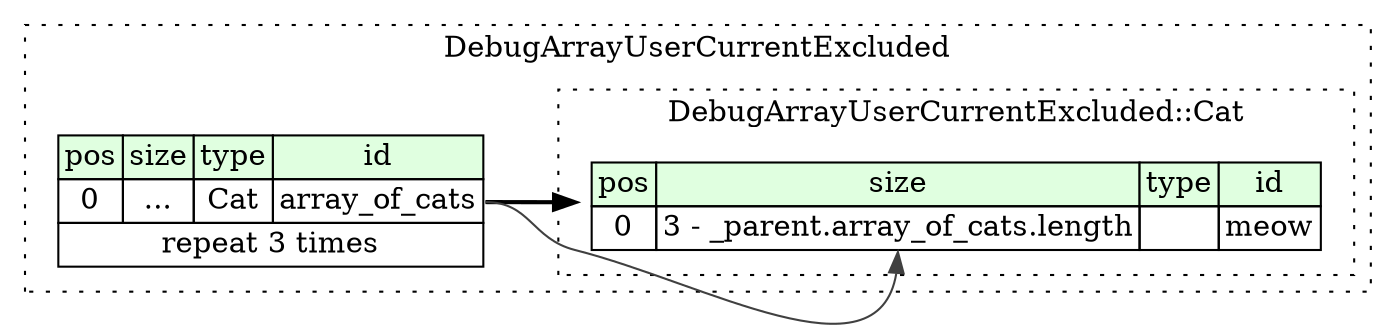 digraph {
	rankdir=LR;
	node [shape=plaintext];
	subgraph cluster__debug_array_user_current_excluded {
		label="DebugArrayUserCurrentExcluded";
		graph[style=dotted];

		debug_array_user_current_excluded__seq [label=<<TABLE BORDER="0" CELLBORDER="1" CELLSPACING="0">
			<TR><TD BGCOLOR="#E0FFE0">pos</TD><TD BGCOLOR="#E0FFE0">size</TD><TD BGCOLOR="#E0FFE0">type</TD><TD BGCOLOR="#E0FFE0">id</TD></TR>
			<TR><TD PORT="array_of_cats_pos">0</TD><TD PORT="array_of_cats_size">...</TD><TD>Cat</TD><TD PORT="array_of_cats_type">array_of_cats</TD></TR>
			<TR><TD COLSPAN="4" PORT="array_of_cats__repeat">repeat 3 times</TD></TR>
		</TABLE>>];
		subgraph cluster__cat {
			label="DebugArrayUserCurrentExcluded::Cat";
			graph[style=dotted];

			cat__seq [label=<<TABLE BORDER="0" CELLBORDER="1" CELLSPACING="0">
				<TR><TD BGCOLOR="#E0FFE0">pos</TD><TD BGCOLOR="#E0FFE0">size</TD><TD BGCOLOR="#E0FFE0">type</TD><TD BGCOLOR="#E0FFE0">id</TD></TR>
				<TR><TD PORT="meow_pos">0</TD><TD PORT="meow_size">3 - _parent.array_of_cats.length</TD><TD></TD><TD PORT="meow_type">meow</TD></TR>
			</TABLE>>];
		}
	}
	debug_array_user_current_excluded__seq:array_of_cats_type -> cat__seq [style=bold];
	debug_array_user_current_excluded__seq:array_of_cats_type -> cat__seq:meow_size [color="#404040"];
}
